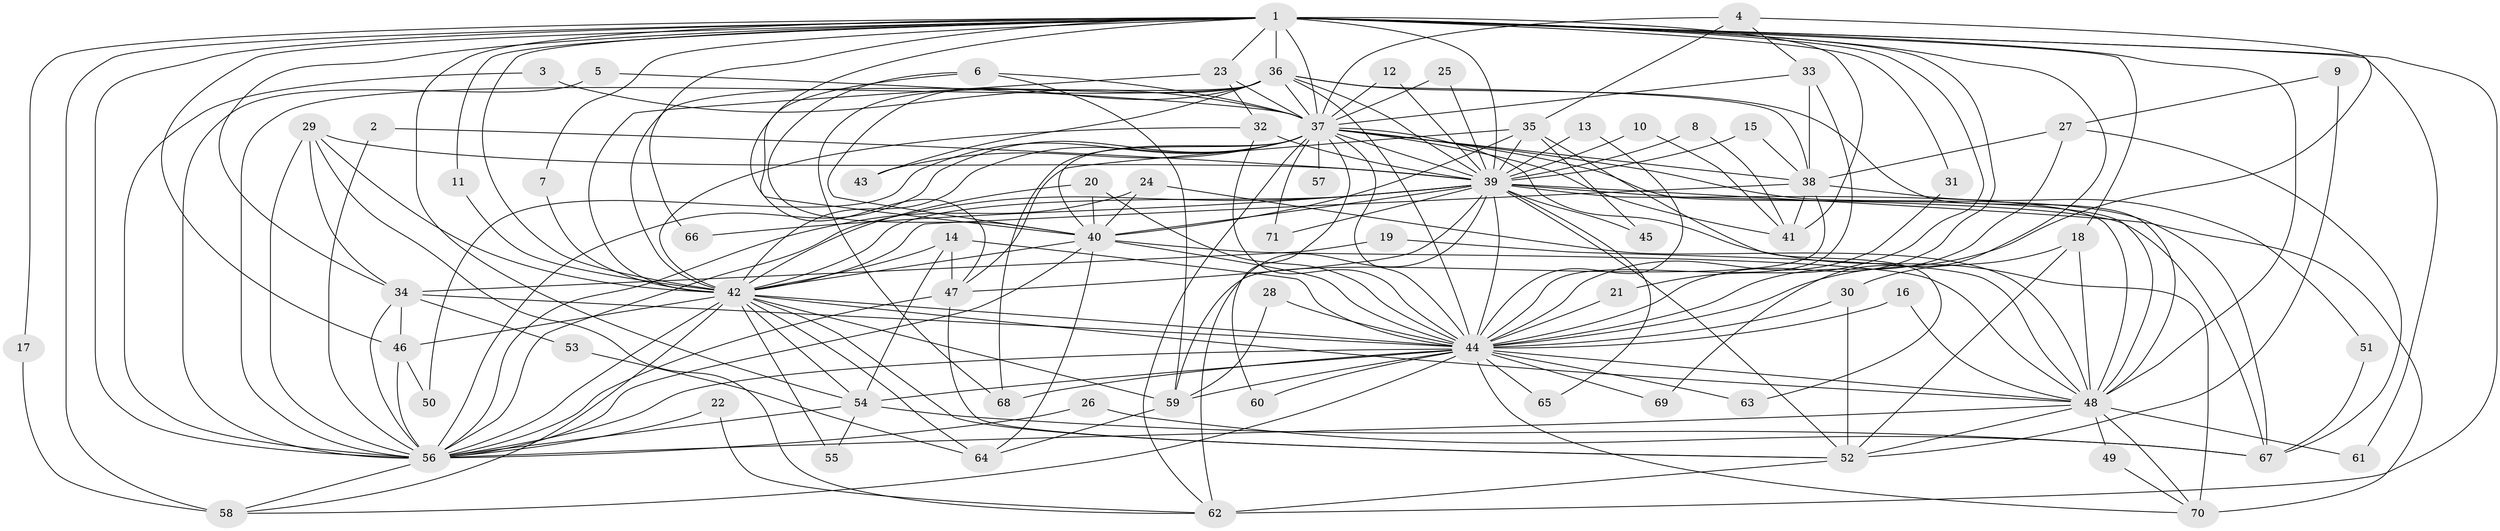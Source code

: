 // original degree distribution, {21: 0.014184397163120567, 32: 0.0070921985815602835, 17: 0.0070921985815602835, 19: 0.0070921985815602835, 34: 0.0070921985815602835, 24: 0.0070921985815602835, 27: 0.0070921985815602835, 35: 0.0070921985815602835, 16: 0.0070921985815602835, 3: 0.19858156028368795, 9: 0.0070921985815602835, 2: 0.5531914893617021, 5: 0.04964539007092199, 4: 0.0851063829787234, 6: 0.02127659574468085, 10: 0.0070921985815602835, 8: 0.0070921985815602835}
// Generated by graph-tools (version 1.1) at 2025/25/03/09/25 03:25:36]
// undirected, 71 vertices, 197 edges
graph export_dot {
graph [start="1"]
  node [color=gray90,style=filled];
  1;
  2;
  3;
  4;
  5;
  6;
  7;
  8;
  9;
  10;
  11;
  12;
  13;
  14;
  15;
  16;
  17;
  18;
  19;
  20;
  21;
  22;
  23;
  24;
  25;
  26;
  27;
  28;
  29;
  30;
  31;
  32;
  33;
  34;
  35;
  36;
  37;
  38;
  39;
  40;
  41;
  42;
  43;
  44;
  45;
  46;
  47;
  48;
  49;
  50;
  51;
  52;
  53;
  54;
  55;
  56;
  57;
  58;
  59;
  60;
  61;
  62;
  63;
  64;
  65;
  66;
  67;
  68;
  69;
  70;
  71;
  1 -- 7 [weight=1.0];
  1 -- 11 [weight=1.0];
  1 -- 17 [weight=1.0];
  1 -- 18 [weight=1.0];
  1 -- 21 [weight=1.0];
  1 -- 23 [weight=1.0];
  1 -- 31 [weight=1.0];
  1 -- 34 [weight=1.0];
  1 -- 36 [weight=3.0];
  1 -- 37 [weight=3.0];
  1 -- 39 [weight=2.0];
  1 -- 40 [weight=4.0];
  1 -- 41 [weight=2.0];
  1 -- 42 [weight=2.0];
  1 -- 44 [weight=3.0];
  1 -- 46 [weight=1.0];
  1 -- 48 [weight=3.0];
  1 -- 54 [weight=1.0];
  1 -- 56 [weight=2.0];
  1 -- 58 [weight=2.0];
  1 -- 61 [weight=1.0];
  1 -- 62 [weight=1.0];
  1 -- 66 [weight=1.0];
  1 -- 69 [weight=1.0];
  2 -- 39 [weight=1.0];
  2 -- 56 [weight=1.0];
  3 -- 37 [weight=1.0];
  3 -- 56 [weight=1.0];
  4 -- 33 [weight=1.0];
  4 -- 35 [weight=1.0];
  4 -- 37 [weight=1.0];
  4 -- 44 [weight=1.0];
  5 -- 37 [weight=1.0];
  5 -- 56 [weight=1.0];
  6 -- 37 [weight=1.0];
  6 -- 40 [weight=1.0];
  6 -- 47 [weight=1.0];
  6 -- 59 [weight=1.0];
  7 -- 42 [weight=1.0];
  8 -- 39 [weight=1.0];
  8 -- 41 [weight=1.0];
  9 -- 27 [weight=1.0];
  9 -- 52 [weight=1.0];
  10 -- 39 [weight=1.0];
  10 -- 41 [weight=1.0];
  11 -- 42 [weight=1.0];
  12 -- 37 [weight=1.0];
  12 -- 39 [weight=1.0];
  13 -- 39 [weight=1.0];
  13 -- 44 [weight=1.0];
  14 -- 42 [weight=1.0];
  14 -- 44 [weight=1.0];
  14 -- 47 [weight=1.0];
  14 -- 54 [weight=1.0];
  15 -- 38 [weight=1.0];
  15 -- 39 [weight=1.0];
  16 -- 44 [weight=1.0];
  16 -- 48 [weight=1.0];
  17 -- 58 [weight=1.0];
  18 -- 30 [weight=1.0];
  18 -- 48 [weight=1.0];
  18 -- 52 [weight=1.0];
  19 -- 34 [weight=1.0];
  19 -- 48 [weight=1.0];
  20 -- 40 [weight=1.0];
  20 -- 42 [weight=1.0];
  20 -- 44 [weight=1.0];
  21 -- 44 [weight=1.0];
  22 -- 56 [weight=1.0];
  22 -- 62 [weight=1.0];
  23 -- 32 [weight=1.0];
  23 -- 37 [weight=1.0];
  23 -- 42 [weight=1.0];
  24 -- 40 [weight=1.0];
  24 -- 48 [weight=1.0];
  24 -- 56 [weight=1.0];
  25 -- 37 [weight=2.0];
  25 -- 39 [weight=1.0];
  26 -- 56 [weight=1.0];
  26 -- 67 [weight=1.0];
  27 -- 38 [weight=1.0];
  27 -- 44 [weight=1.0];
  27 -- 67 [weight=1.0];
  28 -- 44 [weight=1.0];
  28 -- 59 [weight=1.0];
  29 -- 34 [weight=1.0];
  29 -- 39 [weight=1.0];
  29 -- 42 [weight=1.0];
  29 -- 56 [weight=2.0];
  29 -- 62 [weight=1.0];
  30 -- 44 [weight=1.0];
  30 -- 52 [weight=1.0];
  31 -- 44 [weight=1.0];
  32 -- 39 [weight=1.0];
  32 -- 42 [weight=1.0];
  32 -- 44 [weight=1.0];
  33 -- 37 [weight=1.0];
  33 -- 38 [weight=1.0];
  33 -- 44 [weight=2.0];
  34 -- 44 [weight=2.0];
  34 -- 46 [weight=1.0];
  34 -- 53 [weight=1.0];
  34 -- 56 [weight=1.0];
  35 -- 39 [weight=1.0];
  35 -- 40 [weight=2.0];
  35 -- 45 [weight=1.0];
  35 -- 47 [weight=1.0];
  35 -- 63 [weight=1.0];
  36 -- 37 [weight=3.0];
  36 -- 38 [weight=1.0];
  36 -- 39 [weight=1.0];
  36 -- 40 [weight=1.0];
  36 -- 42 [weight=1.0];
  36 -- 43 [weight=1.0];
  36 -- 44 [weight=1.0];
  36 -- 48 [weight=1.0];
  36 -- 56 [weight=2.0];
  36 -- 68 [weight=1.0];
  37 -- 38 [weight=2.0];
  37 -- 39 [weight=2.0];
  37 -- 40 [weight=1.0];
  37 -- 41 [weight=1.0];
  37 -- 42 [weight=2.0];
  37 -- 43 [weight=1.0];
  37 -- 44 [weight=1.0];
  37 -- 48 [weight=1.0];
  37 -- 50 [weight=1.0];
  37 -- 56 [weight=1.0];
  37 -- 57 [weight=1.0];
  37 -- 60 [weight=1.0];
  37 -- 62 [weight=1.0];
  37 -- 67 [weight=1.0];
  37 -- 68 [weight=1.0];
  37 -- 70 [weight=2.0];
  37 -- 71 [weight=1.0];
  38 -- 41 [weight=1.0];
  38 -- 42 [weight=1.0];
  38 -- 51 [weight=1.0];
  38 -- 59 [weight=1.0];
  39 -- 40 [weight=1.0];
  39 -- 42 [weight=1.0];
  39 -- 44 [weight=1.0];
  39 -- 45 [weight=1.0];
  39 -- 47 [weight=1.0];
  39 -- 48 [weight=2.0];
  39 -- 52 [weight=1.0];
  39 -- 56 [weight=1.0];
  39 -- 62 [weight=2.0];
  39 -- 65 [weight=1.0];
  39 -- 66 [weight=1.0];
  39 -- 67 [weight=2.0];
  39 -- 70 [weight=1.0];
  39 -- 71 [weight=1.0];
  40 -- 42 [weight=1.0];
  40 -- 44 [weight=1.0];
  40 -- 48 [weight=2.0];
  40 -- 56 [weight=1.0];
  40 -- 64 [weight=1.0];
  42 -- 44 [weight=2.0];
  42 -- 46 [weight=1.0];
  42 -- 48 [weight=1.0];
  42 -- 52 [weight=1.0];
  42 -- 54 [weight=1.0];
  42 -- 55 [weight=1.0];
  42 -- 56 [weight=1.0];
  42 -- 58 [weight=1.0];
  42 -- 59 [weight=2.0];
  42 -- 64 [weight=1.0];
  44 -- 48 [weight=1.0];
  44 -- 54 [weight=1.0];
  44 -- 56 [weight=2.0];
  44 -- 58 [weight=1.0];
  44 -- 59 [weight=1.0];
  44 -- 60 [weight=1.0];
  44 -- 63 [weight=1.0];
  44 -- 65 [weight=1.0];
  44 -- 68 [weight=1.0];
  44 -- 69 [weight=1.0];
  44 -- 70 [weight=1.0];
  46 -- 50 [weight=1.0];
  46 -- 56 [weight=1.0];
  47 -- 52 [weight=1.0];
  47 -- 56 [weight=1.0];
  48 -- 49 [weight=1.0];
  48 -- 52 [weight=2.0];
  48 -- 56 [weight=1.0];
  48 -- 61 [weight=1.0];
  48 -- 70 [weight=1.0];
  49 -- 70 [weight=1.0];
  51 -- 67 [weight=1.0];
  52 -- 62 [weight=1.0];
  53 -- 64 [weight=1.0];
  54 -- 55 [weight=1.0];
  54 -- 56 [weight=1.0];
  54 -- 67 [weight=2.0];
  56 -- 58 [weight=1.0];
  59 -- 64 [weight=1.0];
}
